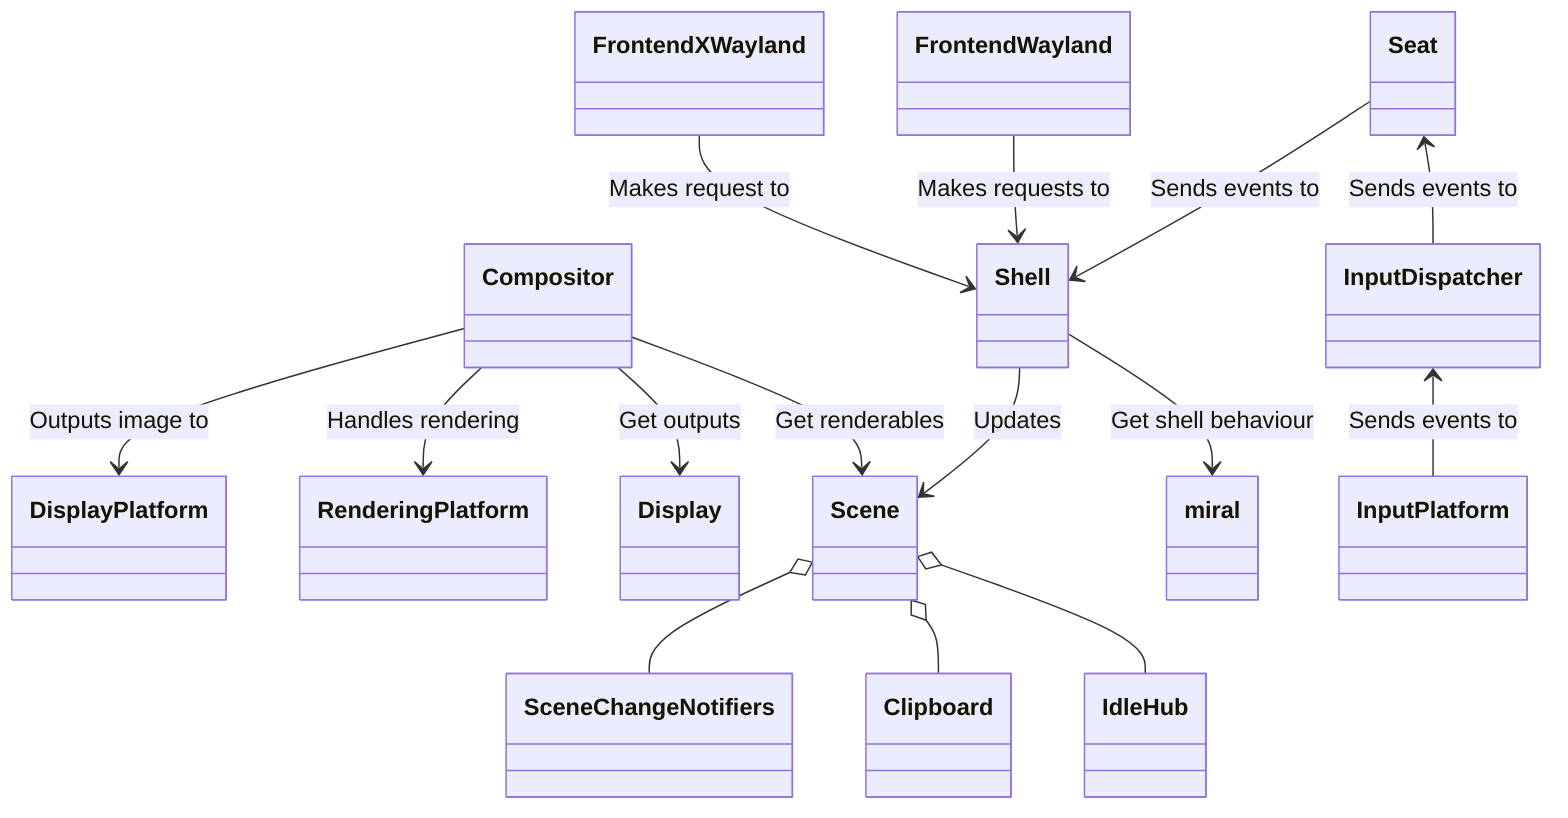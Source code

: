 classDiagram
    Compositor --> Scene: Get renderables
    Compositor --> Display: Get outputs
    Compositor --> RenderingPlatform: Handles rendering
    Compositor --> DisplayPlatform: Outputs image to
    Shell --> miral: Get shell behaviour
    Shell --> Scene: Updates
    InputDispatcher <-- InputPlatform: Sends events to
    Seat <-- InputDispatcher: Sends events to
    Seat --> Shell: Sends events to
    FrontendWayland --> Shell: Makes requests to
    FrontendXWayland --> Shell: Makes request to
    Scene o-- IdleHub
    Scene o-- Clipboard
    Scene o-- SceneChangeNotifiers


    %%Server --> Core
    %%Server --> Common